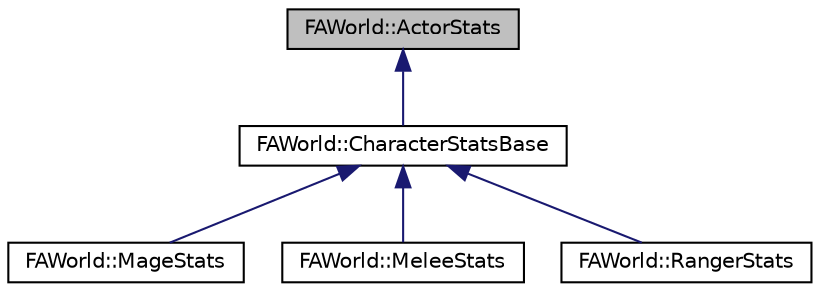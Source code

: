 digraph G
{
  edge [fontname="Helvetica",fontsize="10",labelfontname="Helvetica",labelfontsize="10"];
  node [fontname="Helvetica",fontsize="10",shape=record];
  Node1 [label="FAWorld::ActorStats",height=0.2,width=0.4,color="black", fillcolor="grey75", style="filled" fontcolor="black"];
  Node1 -> Node2 [dir="back",color="midnightblue",fontsize="10",style="solid",fontname="Helvetica"];
  Node2 [label="FAWorld::CharacterStatsBase",height=0.2,width=0.4,color="black", fillcolor="white", style="filled",URL="$class_f_a_world_1_1_character_stats_base.html"];
  Node2 -> Node3 [dir="back",color="midnightblue",fontsize="10",style="solid",fontname="Helvetica"];
  Node3 [label="FAWorld::MageStats",height=0.2,width=0.4,color="black", fillcolor="white", style="filled",URL="$class_f_a_world_1_1_mage_stats.html"];
  Node2 -> Node4 [dir="back",color="midnightblue",fontsize="10",style="solid",fontname="Helvetica"];
  Node4 [label="FAWorld::MeleeStats",height=0.2,width=0.4,color="black", fillcolor="white", style="filled",URL="$class_f_a_world_1_1_melee_stats.html"];
  Node2 -> Node5 [dir="back",color="midnightblue",fontsize="10",style="solid",fontname="Helvetica"];
  Node5 [label="FAWorld::RangerStats",height=0.2,width=0.4,color="black", fillcolor="white", style="filled",URL="$class_f_a_world_1_1_ranger_stats.html"];
}
